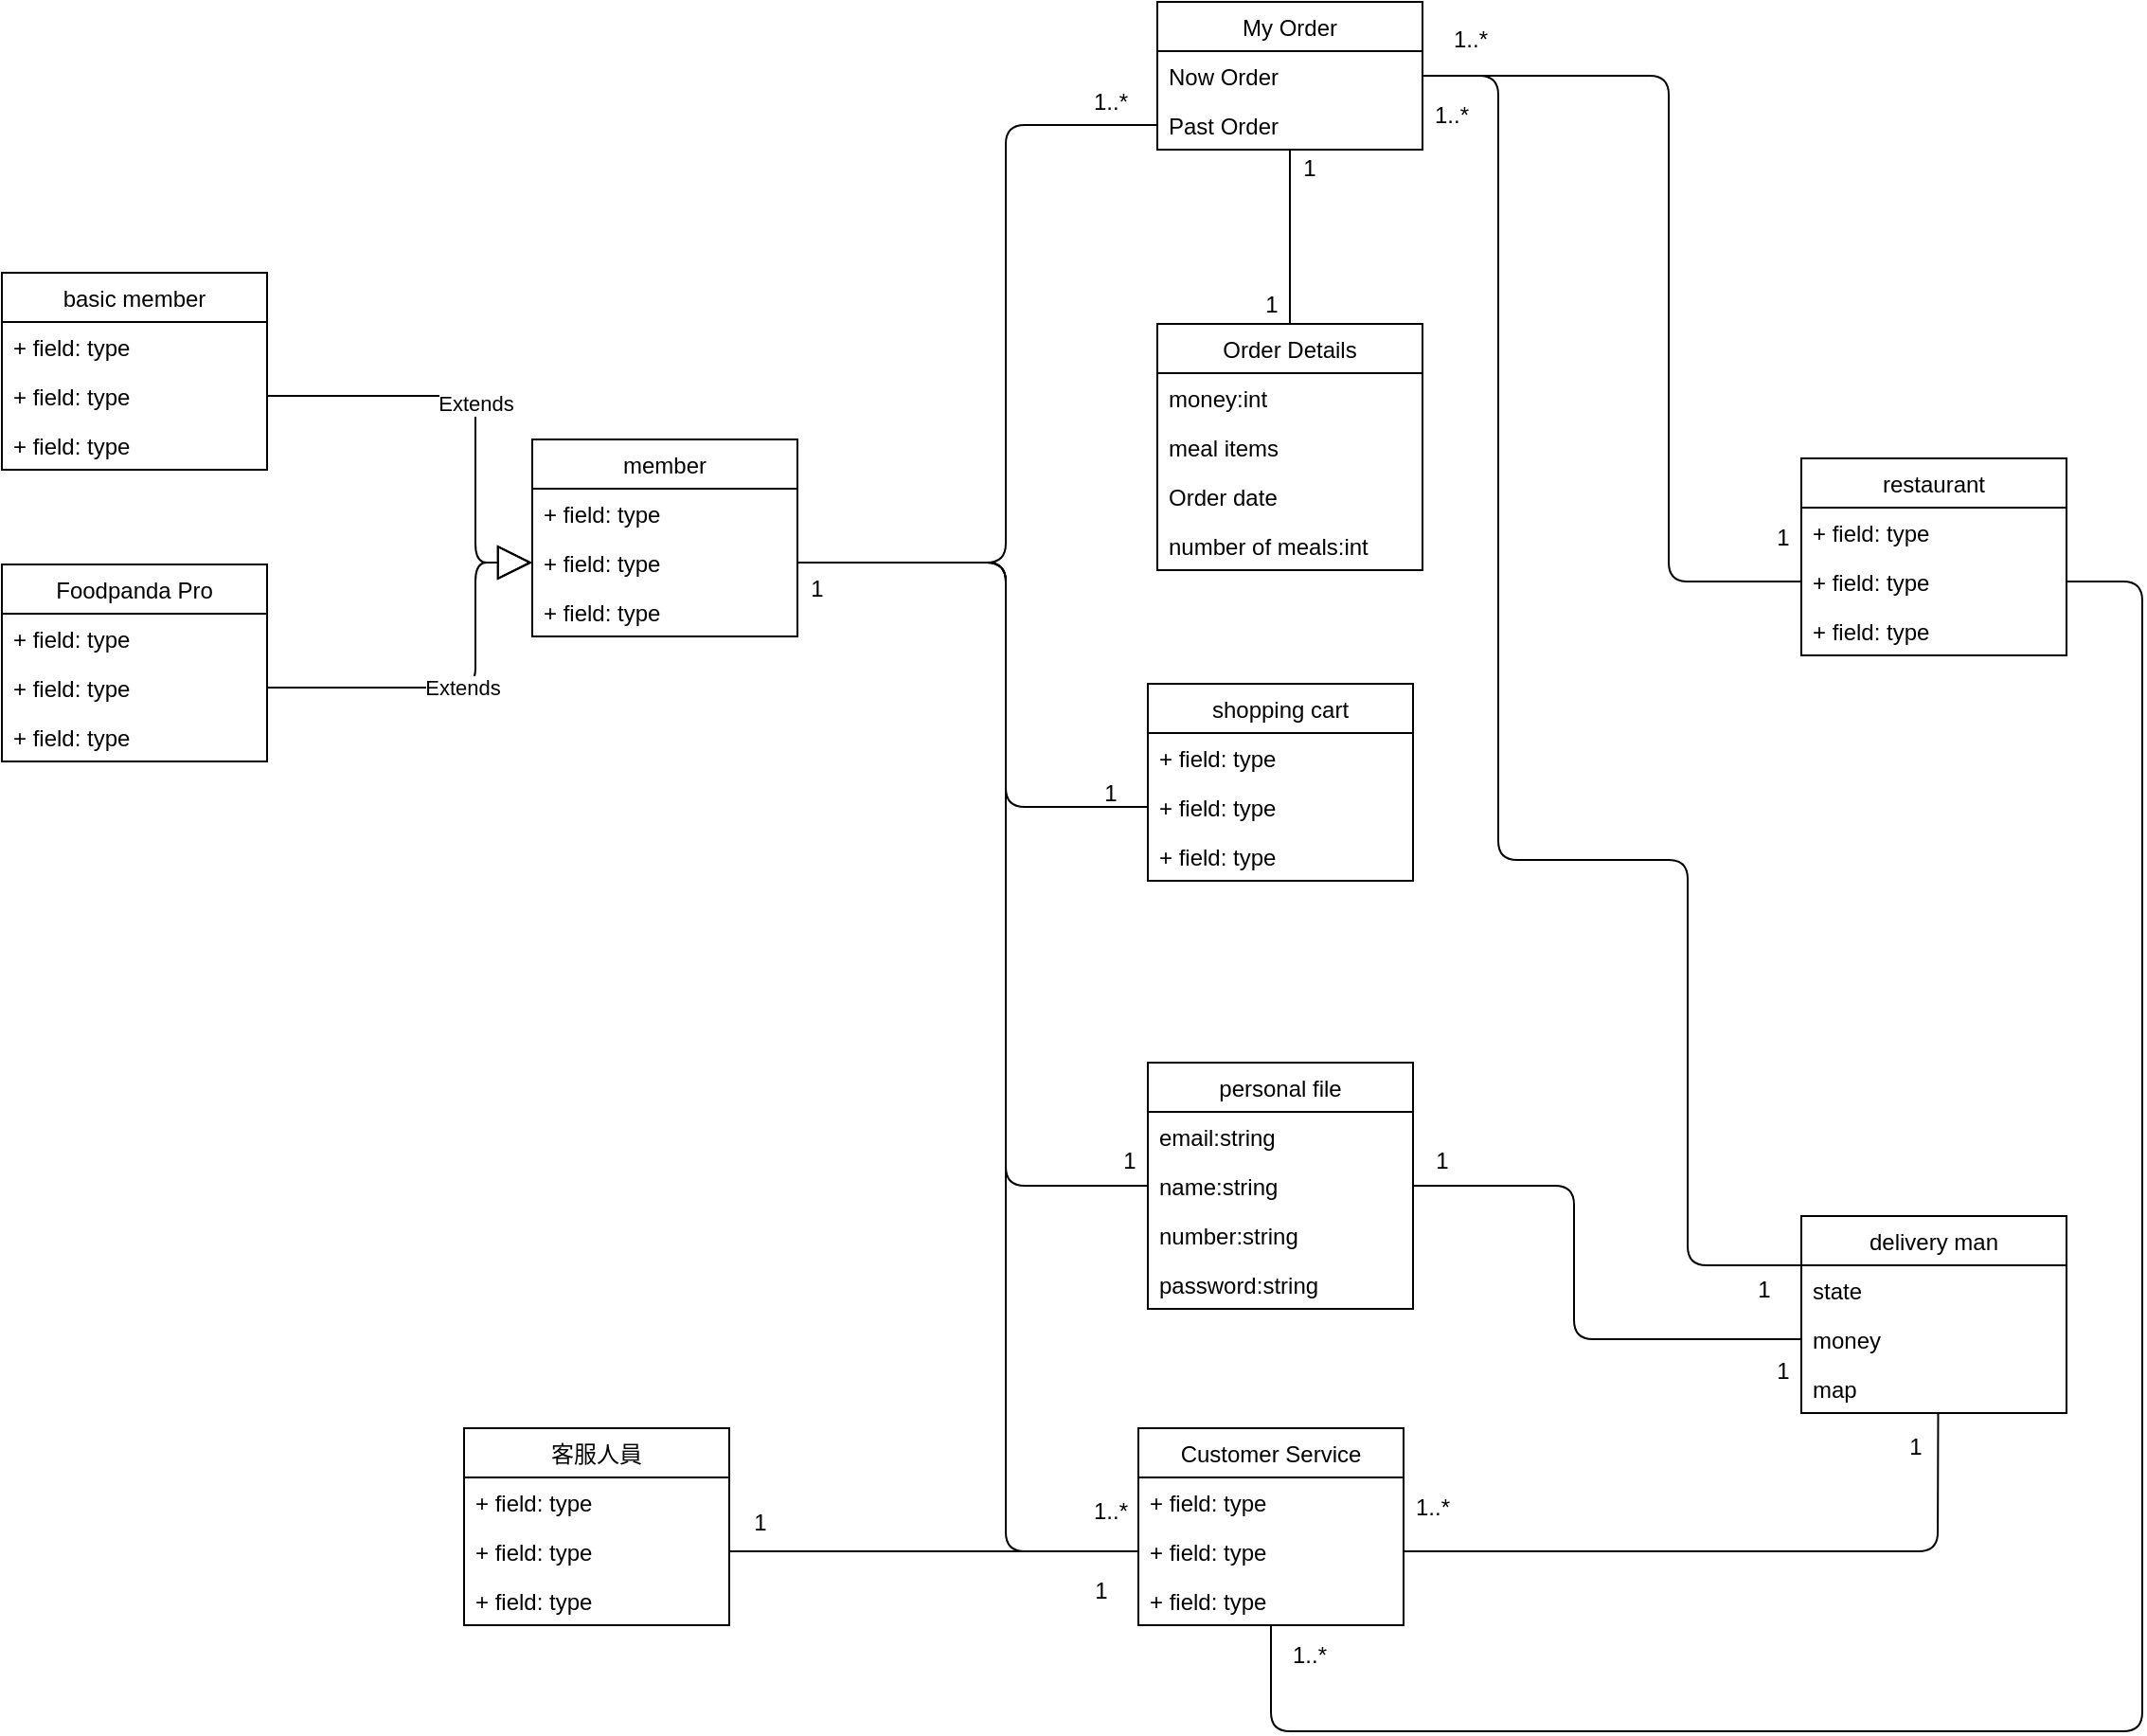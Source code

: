 <mxfile>
    <diagram id="9shIY6KfOCh9ZyojwE3a" name="Class_diagram.drawio">
        <mxGraphModel dx="1693" dy="1313" grid="1" gridSize="10" guides="1" tooltips="1" connect="1" arrows="1" fold="1" page="1" pageScale="1" pageWidth="827" pageHeight="1169" math="0" shadow="0">
            <root>
                <mxCell id="0"/>
                <mxCell id="1" parent="0"/>
                <mxCell id="2" value="basic member" style="swimlane;fontStyle=0;childLayout=stackLayout;horizontal=1;startSize=26;fillColor=none;horizontalStack=0;resizeParent=1;resizeParentMax=0;resizeLast=0;collapsible=1;marginBottom=0;" vertex="1" parent="1">
                    <mxGeometry x="260" y="271" width="140" height="104" as="geometry"/>
                </mxCell>
                <mxCell id="3" value="+ field: type" style="text;strokeColor=none;fillColor=none;align=left;verticalAlign=top;spacingLeft=4;spacingRight=4;overflow=hidden;rotatable=0;points=[[0,0.5],[1,0.5]];portConstraint=eastwest;" vertex="1" parent="2">
                    <mxGeometry y="26" width="140" height="26" as="geometry"/>
                </mxCell>
                <mxCell id="4" value="+ field: type" style="text;strokeColor=none;fillColor=none;align=left;verticalAlign=top;spacingLeft=4;spacingRight=4;overflow=hidden;rotatable=0;points=[[0,0.5],[1,0.5]];portConstraint=eastwest;" vertex="1" parent="2">
                    <mxGeometry y="52" width="140" height="26" as="geometry"/>
                </mxCell>
                <mxCell id="5" value="+ field: type" style="text;strokeColor=none;fillColor=none;align=left;verticalAlign=top;spacingLeft=4;spacingRight=4;overflow=hidden;rotatable=0;points=[[0,0.5],[1,0.5]];portConstraint=eastwest;" vertex="1" parent="2">
                    <mxGeometry y="78" width="140" height="26" as="geometry"/>
                </mxCell>
                <mxCell id="6" value="Foodpanda Pro" style="swimlane;fontStyle=0;childLayout=stackLayout;horizontal=1;startSize=26;fillColor=none;horizontalStack=0;resizeParent=1;resizeParentMax=0;resizeLast=0;collapsible=1;marginBottom=0;" vertex="1" parent="1">
                    <mxGeometry x="260" y="425" width="140" height="104" as="geometry"/>
                </mxCell>
                <mxCell id="7" value="+ field: type" style="text;strokeColor=none;fillColor=none;align=left;verticalAlign=top;spacingLeft=4;spacingRight=4;overflow=hidden;rotatable=0;points=[[0,0.5],[1,0.5]];portConstraint=eastwest;" vertex="1" parent="6">
                    <mxGeometry y="26" width="140" height="26" as="geometry"/>
                </mxCell>
                <mxCell id="8" value="+ field: type" style="text;strokeColor=none;fillColor=none;align=left;verticalAlign=top;spacingLeft=4;spacingRight=4;overflow=hidden;rotatable=0;points=[[0,0.5],[1,0.5]];portConstraint=eastwest;" vertex="1" parent="6">
                    <mxGeometry y="52" width="140" height="26" as="geometry"/>
                </mxCell>
                <mxCell id="9" value="+ field: type" style="text;strokeColor=none;fillColor=none;align=left;verticalAlign=top;spacingLeft=4;spacingRight=4;overflow=hidden;rotatable=0;points=[[0,0.5],[1,0.5]];portConstraint=eastwest;" vertex="1" parent="6">
                    <mxGeometry y="78" width="140" height="26" as="geometry"/>
                </mxCell>
                <mxCell id="10" value="delivery man" style="swimlane;fontStyle=0;childLayout=stackLayout;horizontal=1;startSize=26;fillColor=none;horizontalStack=0;resizeParent=1;resizeParentMax=0;resizeLast=0;collapsible=1;marginBottom=0;" vertex="1" parent="1">
                    <mxGeometry x="1210" y="769" width="140" height="104" as="geometry"/>
                </mxCell>
                <mxCell id="11" value="state" style="text;strokeColor=none;fillColor=none;align=left;verticalAlign=top;spacingLeft=4;spacingRight=4;overflow=hidden;rotatable=0;points=[[0,0.5],[1,0.5]];portConstraint=eastwest;" vertex="1" parent="10">
                    <mxGeometry y="26" width="140" height="26" as="geometry"/>
                </mxCell>
                <mxCell id="12" value="money" style="text;strokeColor=none;fillColor=none;align=left;verticalAlign=top;spacingLeft=4;spacingRight=4;overflow=hidden;rotatable=0;points=[[0,0.5],[1,0.5]];portConstraint=eastwest;" vertex="1" parent="10">
                    <mxGeometry y="52" width="140" height="26" as="geometry"/>
                </mxCell>
                <mxCell id="13" value="map" style="text;strokeColor=none;fillColor=none;align=left;verticalAlign=top;spacingLeft=4;spacingRight=4;overflow=hidden;rotatable=0;points=[[0,0.5],[1,0.5]];portConstraint=eastwest;" vertex="1" parent="10">
                    <mxGeometry y="78" width="140" height="26" as="geometry"/>
                </mxCell>
                <mxCell id="14" value="客服人員" style="swimlane;fontStyle=0;childLayout=stackLayout;horizontal=1;startSize=26;fillColor=none;horizontalStack=0;resizeParent=1;resizeParentMax=0;resizeLast=0;collapsible=1;marginBottom=0;" vertex="1" parent="1">
                    <mxGeometry x="504" y="881" width="140" height="104" as="geometry"/>
                </mxCell>
                <mxCell id="15" value="+ field: type" style="text;strokeColor=none;fillColor=none;align=left;verticalAlign=top;spacingLeft=4;spacingRight=4;overflow=hidden;rotatable=0;points=[[0,0.5],[1,0.5]];portConstraint=eastwest;" vertex="1" parent="14">
                    <mxGeometry y="26" width="140" height="26" as="geometry"/>
                </mxCell>
                <mxCell id="16" value="+ field: type" style="text;strokeColor=none;fillColor=none;align=left;verticalAlign=top;spacingLeft=4;spacingRight=4;overflow=hidden;rotatable=0;points=[[0,0.5],[1,0.5]];portConstraint=eastwest;" vertex="1" parent="14">
                    <mxGeometry y="52" width="140" height="26" as="geometry"/>
                </mxCell>
                <mxCell id="17" value="+ field: type" style="text;strokeColor=none;fillColor=none;align=left;verticalAlign=top;spacingLeft=4;spacingRight=4;overflow=hidden;rotatable=0;points=[[0,0.5],[1,0.5]];portConstraint=eastwest;" vertex="1" parent="14">
                    <mxGeometry y="78" width="140" height="26" as="geometry"/>
                </mxCell>
                <mxCell id="18" value="Order Details" style="swimlane;fontStyle=0;childLayout=stackLayout;horizontal=1;startSize=26;fillColor=none;horizontalStack=0;resizeParent=1;resizeParentMax=0;resizeLast=0;collapsible=1;marginBottom=0;" vertex="1" parent="1">
                    <mxGeometry x="870" y="298" width="140" height="130" as="geometry"/>
                </mxCell>
                <mxCell id="19" value="money:int" style="text;strokeColor=none;fillColor=none;align=left;verticalAlign=top;spacingLeft=4;spacingRight=4;overflow=hidden;rotatable=0;points=[[0,0.5],[1,0.5]];portConstraint=eastwest;" vertex="1" parent="18">
                    <mxGeometry y="26" width="140" height="26" as="geometry"/>
                </mxCell>
                <mxCell id="20" value="meal items" style="text;strokeColor=none;fillColor=none;align=left;verticalAlign=top;spacingLeft=4;spacingRight=4;overflow=hidden;rotatable=0;points=[[0,0.5],[1,0.5]];portConstraint=eastwest;" vertex="1" parent="18">
                    <mxGeometry y="52" width="140" height="26" as="geometry"/>
                </mxCell>
                <mxCell id="21" value="Order date" style="text;strokeColor=none;fillColor=none;align=left;verticalAlign=top;spacingLeft=4;spacingRight=4;overflow=hidden;rotatable=0;points=[[0,0.5],[1,0.5]];portConstraint=eastwest;" vertex="1" parent="18">
                    <mxGeometry y="78" width="140" height="26" as="geometry"/>
                </mxCell>
                <mxCell id="84" value="number of meals:int" style="text;strokeColor=none;fillColor=none;align=left;verticalAlign=top;spacingLeft=4;spacingRight=4;overflow=hidden;rotatable=0;points=[[0,0.5],[1,0.5]];portConstraint=eastwest;" vertex="1" parent="18">
                    <mxGeometry y="104" width="140" height="26" as="geometry"/>
                </mxCell>
                <mxCell id="22" value="personal file" style="swimlane;fontStyle=0;childLayout=stackLayout;horizontal=1;startSize=26;fillColor=none;horizontalStack=0;resizeParent=1;resizeParentMax=0;resizeLast=0;collapsible=1;marginBottom=0;" vertex="1" parent="1">
                    <mxGeometry x="865" y="688" width="140" height="130" as="geometry"/>
                </mxCell>
                <mxCell id="23" value="email:string" style="text;strokeColor=none;fillColor=none;align=left;verticalAlign=top;spacingLeft=4;spacingRight=4;overflow=hidden;rotatable=0;points=[[0,0.5],[1,0.5]];portConstraint=eastwest;" vertex="1" parent="22">
                    <mxGeometry y="26" width="140" height="26" as="geometry"/>
                </mxCell>
                <mxCell id="24" value="name:string    " style="text;strokeColor=none;fillColor=none;align=left;verticalAlign=top;spacingLeft=4;spacingRight=4;overflow=hidden;rotatable=0;points=[[0,0.5],[1,0.5]];portConstraint=eastwest;" vertex="1" parent="22">
                    <mxGeometry y="52" width="140" height="26" as="geometry"/>
                </mxCell>
                <mxCell id="25" value="number:string" style="text;strokeColor=none;fillColor=none;align=left;verticalAlign=top;spacingLeft=4;spacingRight=4;overflow=hidden;rotatable=0;points=[[0,0.5],[1,0.5]];portConstraint=eastwest;" vertex="1" parent="22">
                    <mxGeometry y="78" width="140" height="26" as="geometry"/>
                </mxCell>
                <mxCell id="69" value="password:string" style="text;strokeColor=none;fillColor=none;align=left;verticalAlign=top;spacingLeft=4;spacingRight=4;overflow=hidden;rotatable=0;points=[[0,0.5],[1,0.5]];portConstraint=eastwest;" vertex="1" parent="22">
                    <mxGeometry y="104" width="140" height="26" as="geometry"/>
                </mxCell>
                <mxCell id="26" value="Customer Service" style="swimlane;fontStyle=0;childLayout=stackLayout;horizontal=1;startSize=26;fillColor=none;horizontalStack=0;resizeParent=1;resizeParentMax=0;resizeLast=0;collapsible=1;marginBottom=0;" vertex="1" parent="1">
                    <mxGeometry x="860" y="881" width="140" height="104" as="geometry"/>
                </mxCell>
                <mxCell id="27" value="+ field: type" style="text;strokeColor=none;fillColor=none;align=left;verticalAlign=top;spacingLeft=4;spacingRight=4;overflow=hidden;rotatable=0;points=[[0,0.5],[1,0.5]];portConstraint=eastwest;" vertex="1" parent="26">
                    <mxGeometry y="26" width="140" height="26" as="geometry"/>
                </mxCell>
                <mxCell id="28" value="+ field: type" style="text;strokeColor=none;fillColor=none;align=left;verticalAlign=top;spacingLeft=4;spacingRight=4;overflow=hidden;rotatable=0;points=[[0,0.5],[1,0.5]];portConstraint=eastwest;" vertex="1" parent="26">
                    <mxGeometry y="52" width="140" height="26" as="geometry"/>
                </mxCell>
                <mxCell id="29" value="+ field: type" style="text;strokeColor=none;fillColor=none;align=left;verticalAlign=top;spacingLeft=4;spacingRight=4;overflow=hidden;rotatable=0;points=[[0,0.5],[1,0.5]];portConstraint=eastwest;" vertex="1" parent="26">
                    <mxGeometry y="78" width="140" height="26" as="geometry"/>
                </mxCell>
                <mxCell id="30" value="My Order" style="swimlane;fontStyle=0;childLayout=stackLayout;horizontal=1;startSize=26;fillColor=none;horizontalStack=0;resizeParent=1;resizeParentMax=0;resizeLast=0;collapsible=1;marginBottom=0;" vertex="1" parent="1">
                    <mxGeometry x="870" y="128" width="140" height="78" as="geometry"/>
                </mxCell>
                <mxCell id="31" value="Now Order" style="text;strokeColor=none;fillColor=none;align=left;verticalAlign=top;spacingLeft=4;spacingRight=4;overflow=hidden;rotatable=0;points=[[0,0.5],[1,0.5]];portConstraint=eastwest;" vertex="1" parent="30">
                    <mxGeometry y="26" width="140" height="26" as="geometry"/>
                </mxCell>
                <mxCell id="32" value="Past Order" style="text;strokeColor=none;fillColor=none;align=left;verticalAlign=top;spacingLeft=4;spacingRight=4;overflow=hidden;rotatable=0;points=[[0,0.5],[1,0.5]];portConstraint=eastwest;" vertex="1" parent="30">
                    <mxGeometry y="52" width="140" height="26" as="geometry"/>
                </mxCell>
                <mxCell id="34" value="shopping cart" style="swimlane;fontStyle=0;childLayout=stackLayout;horizontal=1;startSize=26;fillColor=none;horizontalStack=0;resizeParent=1;resizeParentMax=0;resizeLast=0;collapsible=1;marginBottom=0;" vertex="1" parent="1">
                    <mxGeometry x="865" y="488" width="140" height="104" as="geometry"/>
                </mxCell>
                <mxCell id="35" value="+ field: type" style="text;strokeColor=none;fillColor=none;align=left;verticalAlign=top;spacingLeft=4;spacingRight=4;overflow=hidden;rotatable=0;points=[[0,0.5],[1,0.5]];portConstraint=eastwest;" vertex="1" parent="34">
                    <mxGeometry y="26" width="140" height="26" as="geometry"/>
                </mxCell>
                <mxCell id="36" value="+ field: type" style="text;strokeColor=none;fillColor=none;align=left;verticalAlign=top;spacingLeft=4;spacingRight=4;overflow=hidden;rotatable=0;points=[[0,0.5],[1,0.5]];portConstraint=eastwest;" vertex="1" parent="34">
                    <mxGeometry y="52" width="140" height="26" as="geometry"/>
                </mxCell>
                <mxCell id="37" value="+ field: type" style="text;strokeColor=none;fillColor=none;align=left;verticalAlign=top;spacingLeft=4;spacingRight=4;overflow=hidden;rotatable=0;points=[[0,0.5],[1,0.5]];portConstraint=eastwest;" vertex="1" parent="34">
                    <mxGeometry y="78" width="140" height="26" as="geometry"/>
                </mxCell>
                <mxCell id="38" value="restaurant" style="swimlane;fontStyle=0;childLayout=stackLayout;horizontal=1;startSize=26;fillColor=none;horizontalStack=0;resizeParent=1;resizeParentMax=0;resizeLast=0;collapsible=1;marginBottom=0;" vertex="1" parent="1">
                    <mxGeometry x="1210" y="369" width="140" height="104" as="geometry"/>
                </mxCell>
                <mxCell id="39" value="+ field: type" style="text;strokeColor=none;fillColor=none;align=left;verticalAlign=top;spacingLeft=4;spacingRight=4;overflow=hidden;rotatable=0;points=[[0,0.5],[1,0.5]];portConstraint=eastwest;" vertex="1" parent="38">
                    <mxGeometry y="26" width="140" height="26" as="geometry"/>
                </mxCell>
                <mxCell id="40" value="+ field: type" style="text;strokeColor=none;fillColor=none;align=left;verticalAlign=top;spacingLeft=4;spacingRight=4;overflow=hidden;rotatable=0;points=[[0,0.5],[1,0.5]];portConstraint=eastwest;" vertex="1" parent="38">
                    <mxGeometry y="52" width="140" height="26" as="geometry"/>
                </mxCell>
                <mxCell id="41" value="+ field: type" style="text;strokeColor=none;fillColor=none;align=left;verticalAlign=top;spacingLeft=4;spacingRight=4;overflow=hidden;rotatable=0;points=[[0,0.5],[1,0.5]];portConstraint=eastwest;" vertex="1" parent="38">
                    <mxGeometry y="78" width="140" height="26" as="geometry"/>
                </mxCell>
                <mxCell id="46" value="member" style="swimlane;fontStyle=0;childLayout=stackLayout;horizontal=1;startSize=26;fillColor=none;horizontalStack=0;resizeParent=1;resizeParentMax=0;resizeLast=0;collapsible=1;marginBottom=0;" vertex="1" parent="1">
                    <mxGeometry x="540" y="359" width="140" height="104" as="geometry"/>
                </mxCell>
                <mxCell id="47" value="+ field: type" style="text;strokeColor=none;fillColor=none;align=left;verticalAlign=top;spacingLeft=4;spacingRight=4;overflow=hidden;rotatable=0;points=[[0,0.5],[1,0.5]];portConstraint=eastwest;" vertex="1" parent="46">
                    <mxGeometry y="26" width="140" height="26" as="geometry"/>
                </mxCell>
                <mxCell id="48" value="+ field: type" style="text;strokeColor=none;fillColor=none;align=left;verticalAlign=top;spacingLeft=4;spacingRight=4;overflow=hidden;rotatable=0;points=[[0,0.5],[1,0.5]];portConstraint=eastwest;" vertex="1" parent="46">
                    <mxGeometry y="52" width="140" height="26" as="geometry"/>
                </mxCell>
                <mxCell id="49" value="+ field: type" style="text;strokeColor=none;fillColor=none;align=left;verticalAlign=top;spacingLeft=4;spacingRight=4;overflow=hidden;rotatable=0;points=[[0,0.5],[1,0.5]];portConstraint=eastwest;" vertex="1" parent="46">
                    <mxGeometry y="78" width="140" height="26" as="geometry"/>
                </mxCell>
                <mxCell id="51" value="Extends" style="endArrow=block;endSize=16;endFill=0;html=1;exitX=1;exitY=0.5;exitDx=0;exitDy=0;entryX=0;entryY=0.5;entryDx=0;entryDy=0;" edge="1" parent="1" source="4" target="48">
                    <mxGeometry width="160" relative="1" as="geometry">
                        <mxPoint x="430" y="525" as="sourcePoint"/>
                        <mxPoint x="590" y="525" as="targetPoint"/>
                        <Array as="points">
                            <mxPoint x="510" y="336"/>
                            <mxPoint x="510" y="424"/>
                        </Array>
                    </mxGeometry>
                </mxCell>
                <mxCell id="52" value="Extends" style="endArrow=block;endSize=16;endFill=0;html=1;exitX=1;exitY=0.5;exitDx=0;exitDy=0;entryX=0;entryY=0.5;entryDx=0;entryDy=0;" edge="1" parent="1" source="8" target="48">
                    <mxGeometry width="160" relative="1" as="geometry">
                        <mxPoint x="410" y="346" as="sourcePoint"/>
                        <mxPoint x="564" y="434" as="targetPoint"/>
                        <Array as="points">
                            <mxPoint x="470" y="490"/>
                            <mxPoint x="510" y="490"/>
                            <mxPoint x="510" y="424"/>
                        </Array>
                    </mxGeometry>
                </mxCell>
                <mxCell id="53" value="" style="endArrow=none;html=1;exitX=1;exitY=0.5;exitDx=0;exitDy=0;entryX=0;entryY=0.5;entryDx=0;entryDy=0;" edge="1" parent="1" source="48" target="24">
                    <mxGeometry width="50" height="50" relative="1" as="geometry">
                        <mxPoint x="780" y="261" as="sourcePoint"/>
                        <mxPoint x="830" y="211" as="targetPoint"/>
                        <Array as="points">
                            <mxPoint x="790" y="424"/>
                            <mxPoint x="790" y="753"/>
                        </Array>
                    </mxGeometry>
                </mxCell>
                <mxCell id="54" value="" style="endArrow=none;html=1;exitX=1;exitY=0.5;exitDx=0;exitDy=0;entryX=0;entryY=0.5;entryDx=0;entryDy=0;" edge="1" parent="1" source="48" target="36">
                    <mxGeometry width="50" height="50" relative="1" as="geometry">
                        <mxPoint x="710" y="314" as="sourcePoint"/>
                        <mxPoint x="870" y="186" as="targetPoint"/>
                        <Array as="points">
                            <mxPoint x="790" y="424"/>
                            <mxPoint x="790" y="553"/>
                        </Array>
                    </mxGeometry>
                </mxCell>
                <mxCell id="55" value="1" style="text;html=1;align=center;verticalAlign=middle;resizable=0;points=[];autosize=1;strokeColor=none;fillColor=none;" vertex="1" parent="1">
                    <mxGeometry x="680" y="428" width="20" height="20" as="geometry"/>
                </mxCell>
                <mxCell id="56" value="1" style="text;html=1;align=center;verticalAlign=middle;resizable=0;points=[];autosize=1;strokeColor=none;fillColor=none;" vertex="1" parent="1">
                    <mxGeometry x="845" y="730" width="20" height="20" as="geometry"/>
                </mxCell>
                <mxCell id="58" value="1" style="text;html=1;align=center;verticalAlign=middle;resizable=0;points=[];autosize=1;strokeColor=none;fillColor=none;" vertex="1" parent="1">
                    <mxGeometry x="835" y="536" width="20" height="20" as="geometry"/>
                </mxCell>
                <mxCell id="60" value="" style="endArrow=none;html=1;exitX=1;exitY=0.5;exitDx=0;exitDy=0;entryX=0;entryY=0.5;entryDx=0;entryDy=0;" edge="1" parent="1" source="48" target="32">
                    <mxGeometry width="50" height="50" relative="1" as="geometry">
                        <mxPoint x="710" y="314" as="sourcePoint"/>
                        <mxPoint x="780" y="431" as="targetPoint"/>
                        <Array as="points">
                            <mxPoint x="790" y="424"/>
                            <mxPoint x="790" y="193"/>
                        </Array>
                    </mxGeometry>
                </mxCell>
                <mxCell id="62" value="1..*" style="text;html=1;align=center;verticalAlign=middle;resizable=0;points=[];autosize=1;strokeColor=none;fillColor=none;" vertex="1" parent="1">
                    <mxGeometry x="830" y="171" width="30" height="20" as="geometry"/>
                </mxCell>
                <mxCell id="65" value="" style="endArrow=none;html=1;exitX=1;exitY=0.5;exitDx=0;exitDy=0;entryX=0;entryY=0.5;entryDx=0;entryDy=0;" edge="1" parent="1" source="48" target="28">
                    <mxGeometry width="50" height="50" relative="1" as="geometry">
                        <mxPoint x="690" y="434" as="sourcePoint"/>
                        <mxPoint x="870" y="546" as="targetPoint"/>
                        <Array as="points">
                            <mxPoint x="790" y="424"/>
                            <mxPoint x="790" y="946"/>
                        </Array>
                    </mxGeometry>
                </mxCell>
                <mxCell id="67" value="1..*" style="text;html=1;align=center;verticalAlign=middle;resizable=0;points=[];autosize=1;strokeColor=none;fillColor=none;" vertex="1" parent="1">
                    <mxGeometry x="830" y="915" width="30" height="20" as="geometry"/>
                </mxCell>
                <mxCell id="70" value="" style="endArrow=none;html=1;entryX=0.5;entryY=1;entryDx=0;entryDy=0;exitX=0.5;exitY=0;exitDx=0;exitDy=0;" edge="1" parent="1" source="18" target="30">
                    <mxGeometry width="50" height="50" relative="1" as="geometry">
                        <mxPoint x="940" y="278" as="sourcePoint"/>
                        <mxPoint x="940" y="228" as="targetPoint"/>
                    </mxGeometry>
                </mxCell>
                <mxCell id="71" value="1" style="text;html=1;align=center;verticalAlign=middle;resizable=0;points=[];autosize=1;strokeColor=none;fillColor=none;" vertex="1" parent="1">
                    <mxGeometry x="940" y="206" width="20" height="20" as="geometry"/>
                </mxCell>
                <mxCell id="72" value="1" style="text;html=1;align=center;verticalAlign=middle;resizable=0;points=[];autosize=1;strokeColor=none;fillColor=none;" vertex="1" parent="1">
                    <mxGeometry x="920" y="278" width="20" height="20" as="geometry"/>
                </mxCell>
                <mxCell id="74" value="" style="endArrow=none;html=1;entryX=1;entryY=0.5;entryDx=0;entryDy=0;exitX=0.516;exitY=1.005;exitDx=0;exitDy=0;exitPerimeter=0;" edge="1" parent="1" source="13" target="28">
                    <mxGeometry width="50" height="50" relative="1" as="geometry">
                        <mxPoint x="1280" y="946" as="sourcePoint"/>
                        <mxPoint x="870.0" y="956" as="targetPoint"/>
                        <Array as="points">
                            <mxPoint x="1282" y="946"/>
                        </Array>
                    </mxGeometry>
                </mxCell>
                <mxCell id="75" value="1" style="text;html=1;align=center;verticalAlign=middle;resizable=0;points=[];autosize=1;strokeColor=none;fillColor=none;" vertex="1" parent="1">
                    <mxGeometry x="1190" y="841" width="20" height="20" as="geometry"/>
                </mxCell>
                <mxCell id="76" value="1..*" style="text;html=1;align=center;verticalAlign=middle;resizable=0;points=[];autosize=1;strokeColor=none;fillColor=none;" vertex="1" parent="1">
                    <mxGeometry x="935" y="991" width="30" height="20" as="geometry"/>
                </mxCell>
                <mxCell id="77" value="" style="endArrow=none;html=1;exitX=0;exitY=0.25;exitDx=0;exitDy=0;entryX=1;entryY=0.5;entryDx=0;entryDy=0;" edge="1" parent="1" source="10" target="31">
                    <mxGeometry width="50" height="50" relative="1" as="geometry">
                        <mxPoint x="1230" y="450" as="sourcePoint"/>
                        <mxPoint x="1020.0" y="512" as="targetPoint"/>
                        <Array as="points">
                            <mxPoint x="1150" y="795"/>
                            <mxPoint x="1150" y="581"/>
                            <mxPoint x="1050" y="581"/>
                            <mxPoint x="1050" y="311"/>
                            <mxPoint x="1050" y="167"/>
                        </Array>
                    </mxGeometry>
                </mxCell>
                <mxCell id="78" value="1" style="text;html=1;align=center;verticalAlign=middle;resizable=0;points=[];autosize=1;strokeColor=none;fillColor=none;" vertex="1" parent="1">
                    <mxGeometry x="1260" y="881" width="20" height="20" as="geometry"/>
                </mxCell>
                <mxCell id="79" value="1..*" style="text;html=1;align=center;verticalAlign=middle;resizable=0;points=[];autosize=1;strokeColor=none;fillColor=none;" vertex="1" parent="1">
                    <mxGeometry x="1020" y="138" width="30" height="20" as="geometry"/>
                </mxCell>
                <mxCell id="81" value="" style="endArrow=none;html=1;exitX=0;exitY=0.5;exitDx=0;exitDy=0;entryX=1;entryY=0.5;entryDx=0;entryDy=0;" edge="1" parent="1" source="12" target="24">
                    <mxGeometry width="50" height="50" relative="1" as="geometry">
                        <mxPoint x="1220" y="654" as="sourcePoint"/>
                        <mxPoint x="1010.0" y="520" as="targetPoint"/>
                        <Array as="points">
                            <mxPoint x="1090" y="834"/>
                            <mxPoint x="1090" y="791"/>
                            <mxPoint x="1090" y="753"/>
                        </Array>
                    </mxGeometry>
                </mxCell>
                <mxCell id="82" value="1" style="text;html=1;align=center;verticalAlign=middle;resizable=0;points=[];autosize=1;strokeColor=none;fillColor=none;" vertex="1" parent="1">
                    <mxGeometry x="1180" y="798" width="20" height="20" as="geometry"/>
                </mxCell>
                <mxCell id="83" value="1" style="text;html=1;align=center;verticalAlign=middle;resizable=0;points=[];autosize=1;strokeColor=none;fillColor=none;" vertex="1" parent="1">
                    <mxGeometry x="1010" y="730" width="20" height="20" as="geometry"/>
                </mxCell>
                <mxCell id="85" value="" style="endArrow=none;html=1;entryX=0;entryY=0.5;entryDx=0;entryDy=0;exitX=1;exitY=0.5;exitDx=0;exitDy=0;" edge="1" parent="1" source="31" target="40">
                    <mxGeometry width="50" height="50" relative="1" as="geometry">
                        <mxPoint x="1130" y="478" as="sourcePoint"/>
                        <mxPoint x="1180" y="428" as="targetPoint"/>
                        <Array as="points">
                            <mxPoint x="1140" y="167"/>
                            <mxPoint x="1140" y="241"/>
                            <mxPoint x="1140" y="434"/>
                        </Array>
                    </mxGeometry>
                </mxCell>
                <mxCell id="86" value="1..*" style="text;html=1;align=center;verticalAlign=middle;resizable=0;points=[];autosize=1;strokeColor=none;fillColor=none;" vertex="1" parent="1">
                    <mxGeometry x="1010" y="178" width="30" height="20" as="geometry"/>
                </mxCell>
                <mxCell id="87" value="1" style="text;html=1;align=center;verticalAlign=middle;resizable=0;points=[];autosize=1;strokeColor=none;fillColor=none;" vertex="1" parent="1">
                    <mxGeometry x="1190" y="401" width="20" height="20" as="geometry"/>
                </mxCell>
                <mxCell id="88" value="" style="endArrow=none;html=1;entryX=1;entryY=0.5;entryDx=0;entryDy=0;startArrow=none;exitX=0.5;exitY=1;exitDx=0;exitDy=0;" edge="1" parent="1" source="26" target="40">
                    <mxGeometry width="50" height="50" relative="1" as="geometry">
                        <mxPoint x="930" y="1001" as="sourcePoint"/>
                        <mxPoint x="1220" y="444" as="targetPoint"/>
                        <Array as="points">
                            <mxPoint x="930" y="1041"/>
                            <mxPoint x="1390" y="1041"/>
                            <mxPoint x="1390" y="434"/>
                        </Array>
                    </mxGeometry>
                </mxCell>
                <mxCell id="89" value="1..*" style="text;html=1;align=center;verticalAlign=middle;resizable=0;points=[];autosize=1;strokeColor=none;fillColor=none;" vertex="1" parent="1">
                    <mxGeometry x="1000" y="913" width="30" height="20" as="geometry"/>
                </mxCell>
                <mxCell id="90" value="" style="endArrow=none;html=1;entryX=0;entryY=0.5;entryDx=0;entryDy=0;exitX=1;exitY=0.5;exitDx=0;exitDy=0;" edge="1" parent="1" source="28" target="89">
                    <mxGeometry width="50" height="50" relative="1" as="geometry">
                        <mxPoint x="1000" y="946.0" as="sourcePoint"/>
                        <mxPoint x="1210" y="434" as="targetPoint"/>
                    </mxGeometry>
                </mxCell>
                <mxCell id="91" value="" style="endArrow=none;html=1;exitX=1;exitY=0.5;exitDx=0;exitDy=0;entryX=0;entryY=0.5;entryDx=0;entryDy=0;" edge="1" parent="1" source="16" target="28">
                    <mxGeometry width="50" height="50" relative="1" as="geometry">
                        <mxPoint x="690" y="434" as="sourcePoint"/>
                        <mxPoint x="870" y="956.0" as="targetPoint"/>
                    </mxGeometry>
                </mxCell>
                <mxCell id="92" value="1" style="text;html=1;align=center;verticalAlign=middle;resizable=0;points=[];autosize=1;strokeColor=none;fillColor=none;" vertex="1" parent="1">
                    <mxGeometry x="830" y="957" width="20" height="20" as="geometry"/>
                </mxCell>
                <mxCell id="93" value="1" style="text;html=1;align=center;verticalAlign=middle;resizable=0;points=[];autosize=1;strokeColor=none;fillColor=none;" vertex="1" parent="1">
                    <mxGeometry x="650" y="921" width="20" height="20" as="geometry"/>
                </mxCell>
            </root>
        </mxGraphModel>
    </diagram>
</mxfile>